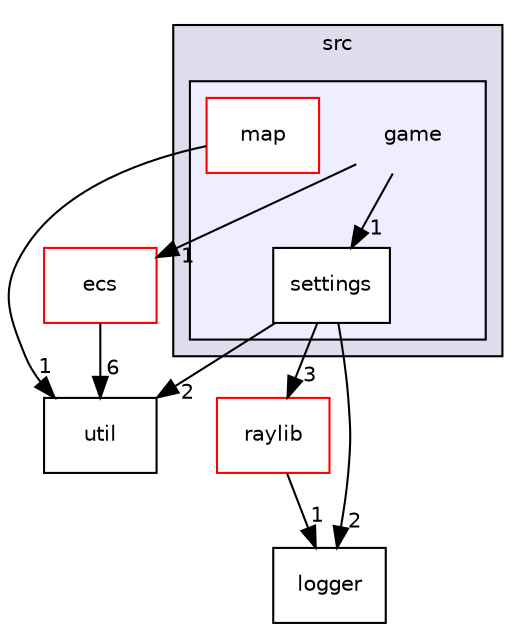 digraph "src/game" {
  compound=true
  node [ fontsize="10", fontname="Helvetica"];
  edge [ labelfontsize="10", labelfontname="Helvetica"];
  subgraph clusterdir_68267d1309a1af8e8297ef4c3efbcdba {
    graph [ bgcolor="#ddddee", pencolor="black", label="src" fontname="Helvetica", fontsize="10", URL="dir_68267d1309a1af8e8297ef4c3efbcdba.html"]
  subgraph clusterdir_1699be727a800b1d059c6f7f2b91d2ee {
    graph [ bgcolor="#eeeeff", pencolor="black", label="" URL="dir_1699be727a800b1d059c6f7f2b91d2ee.html"];
    dir_1699be727a800b1d059c6f7f2b91d2ee [shape=plaintext label="game"];
    dir_982fd39ee1731a8b580daaa875541184 [shape=box label="map" color="red" fillcolor="white" style="filled" URL="dir_982fd39ee1731a8b580daaa875541184.html"];
    dir_28315cacd5bae586058b19a00a8b1185 [shape=box label="settings" color="black" fillcolor="white" style="filled" URL="dir_28315cacd5bae586058b19a00a8b1185.html"];
  }
  }
  dir_b7878ad5ecbf2506f4125b9d34c97e45 [shape=box label="util" URL="dir_b7878ad5ecbf2506f4125b9d34c97e45.html"];
  dir_ffde1fbcaa8d6b0d34e29c3bddf7a801 [shape=box label="logger" URL="dir_ffde1fbcaa8d6b0d34e29c3bddf7a801.html"];
  dir_ddca5f149c4ce13074f28b270e950ba9 [shape=box label="ecs" fillcolor="white" style="filled" color="red" URL="dir_ddca5f149c4ce13074f28b270e950ba9.html"];
  dir_d4cc5f0b3cfddd1b0952a9e00053f649 [shape=box label="raylib" fillcolor="white" style="filled" color="red" URL="dir_d4cc5f0b3cfddd1b0952a9e00053f649.html"];
  dir_982fd39ee1731a8b580daaa875541184->dir_b7878ad5ecbf2506f4125b9d34c97e45 [headlabel="1", labeldistance=1.5 headhref="dir_000008_000018.html"];
  dir_ddca5f149c4ce13074f28b270e950ba9->dir_b7878ad5ecbf2506f4125b9d34c97e45 [headlabel="6", labeldistance=1.5 headhref="dir_000001_000018.html"];
  dir_d4cc5f0b3cfddd1b0952a9e00053f649->dir_ffde1fbcaa8d6b0d34e29c3bddf7a801 [headlabel="1", labeldistance=1.5 headhref="dir_000013_000012.html"];
  dir_28315cacd5bae586058b19a00a8b1185->dir_b7878ad5ecbf2506f4125b9d34c97e45 [headlabel="2", labeldistance=1.5 headhref="dir_000010_000018.html"];
  dir_28315cacd5bae586058b19a00a8b1185->dir_ffde1fbcaa8d6b0d34e29c3bddf7a801 [headlabel="2", labeldistance=1.5 headhref="dir_000010_000012.html"];
  dir_28315cacd5bae586058b19a00a8b1185->dir_d4cc5f0b3cfddd1b0952a9e00053f649 [headlabel="3", labeldistance=1.5 headhref="dir_000010_000013.html"];
  dir_1699be727a800b1d059c6f7f2b91d2ee->dir_ddca5f149c4ce13074f28b270e950ba9 [headlabel="1", labeldistance=1.5 headhref="dir_000007_000001.html"];
  dir_1699be727a800b1d059c6f7f2b91d2ee->dir_28315cacd5bae586058b19a00a8b1185 [headlabel="1", labeldistance=1.5 headhref="dir_000007_000010.html"];
}
